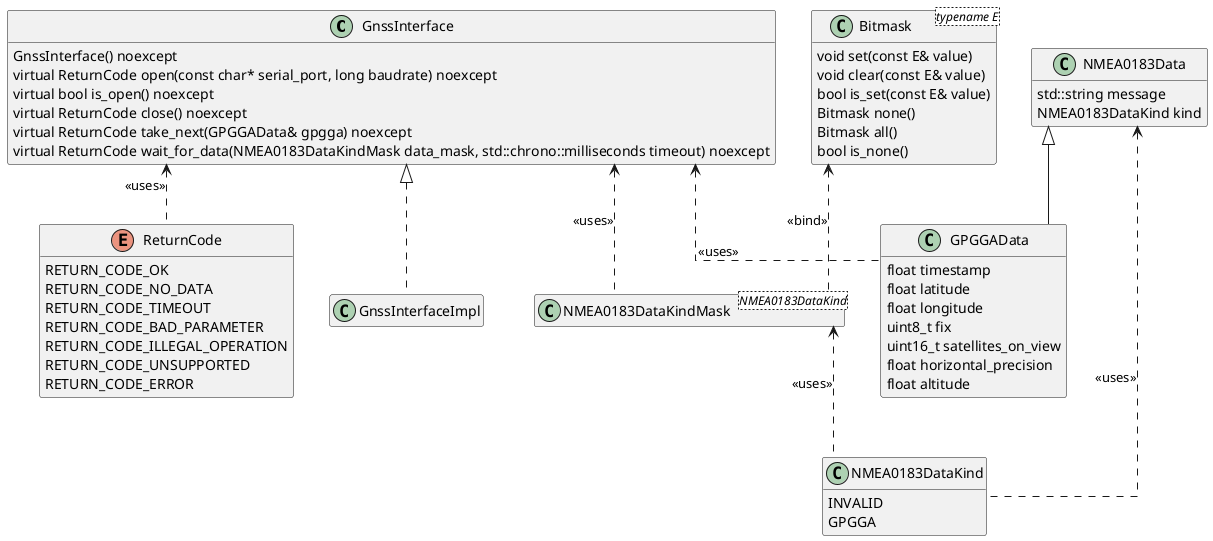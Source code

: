 @startuml
skinparam linetype ortho
hide empty members

class GnssInterface
class GnssInterfaceImpl
enum ReturnCode
class NMEA0183Data
class GPGGAData
class Bitmask<typename E>
class NMEA0183DataKind
class NMEA0183DataKindMask<NMEA0183DataKind>

GnssInterface : GnssInterface() noexcept
GnssInterface : virtual ReturnCode open(const char* serial_port, long baudrate) noexcept
GnssInterface : virtual bool is_open() noexcept
GnssInterface : virtual ReturnCode close() noexcept
GnssInterface : virtual ReturnCode take_next(GPGGAData& gpgga) noexcept
GnssInterface : virtual ReturnCode wait_for_data(NMEA0183DataKindMask data_mask, std::chrono::milliseconds timeout) noexcept

ReturnCode : RETURN_CODE_OK
ReturnCode : RETURN_CODE_NO_DATA
ReturnCode : RETURN_CODE_TIMEOUT
ReturnCode : RETURN_CODE_BAD_PARAMETER
ReturnCode : RETURN_CODE_ILLEGAL_OPERATION
ReturnCode : RETURN_CODE_UNSUPPORTED
ReturnCode : RETURN_CODE_ERROR

NMEA0183Data : std::string message
NMEA0183Data : NMEA0183DataKind kind

GPGGAData : float timestamp
GPGGAData : float latitude
GPGGAData : float longitude
GPGGAData : uint8_t fix
GPGGAData : uint16_t satellites_on_view
GPGGAData : float horizontal_precision
GPGGAData : float altitude

Bitmask : void set(const E& value)
Bitmask : void clear(const E& value)
Bitmask : bool is_set(const E& value)
Bitmask : Bitmask none()
Bitmask : Bitmask all()
Bitmask : bool is_none()

NMEA0183DataKind : INVALID
NMEA0183DataKind : GPGGA

GnssInterface <.. ReturnCode : <<uses>>
GnssInterface <.. GPGGAData : <<uses>>
GnssInterface <.. NMEA0183DataKindMask : <<uses>>
GnssInterface <|.. GnssInterfaceImpl

NMEA0183Data <.. NMEA0183DataKind : <<uses>>

NMEA0183Data <|-- GPGGAData

Bitmask <.. NMEA0183DataKindMask : <<bind>>

NMEA0183DataKindMask <.. NMEA0183DataKind : <<uses>>

@enduml

